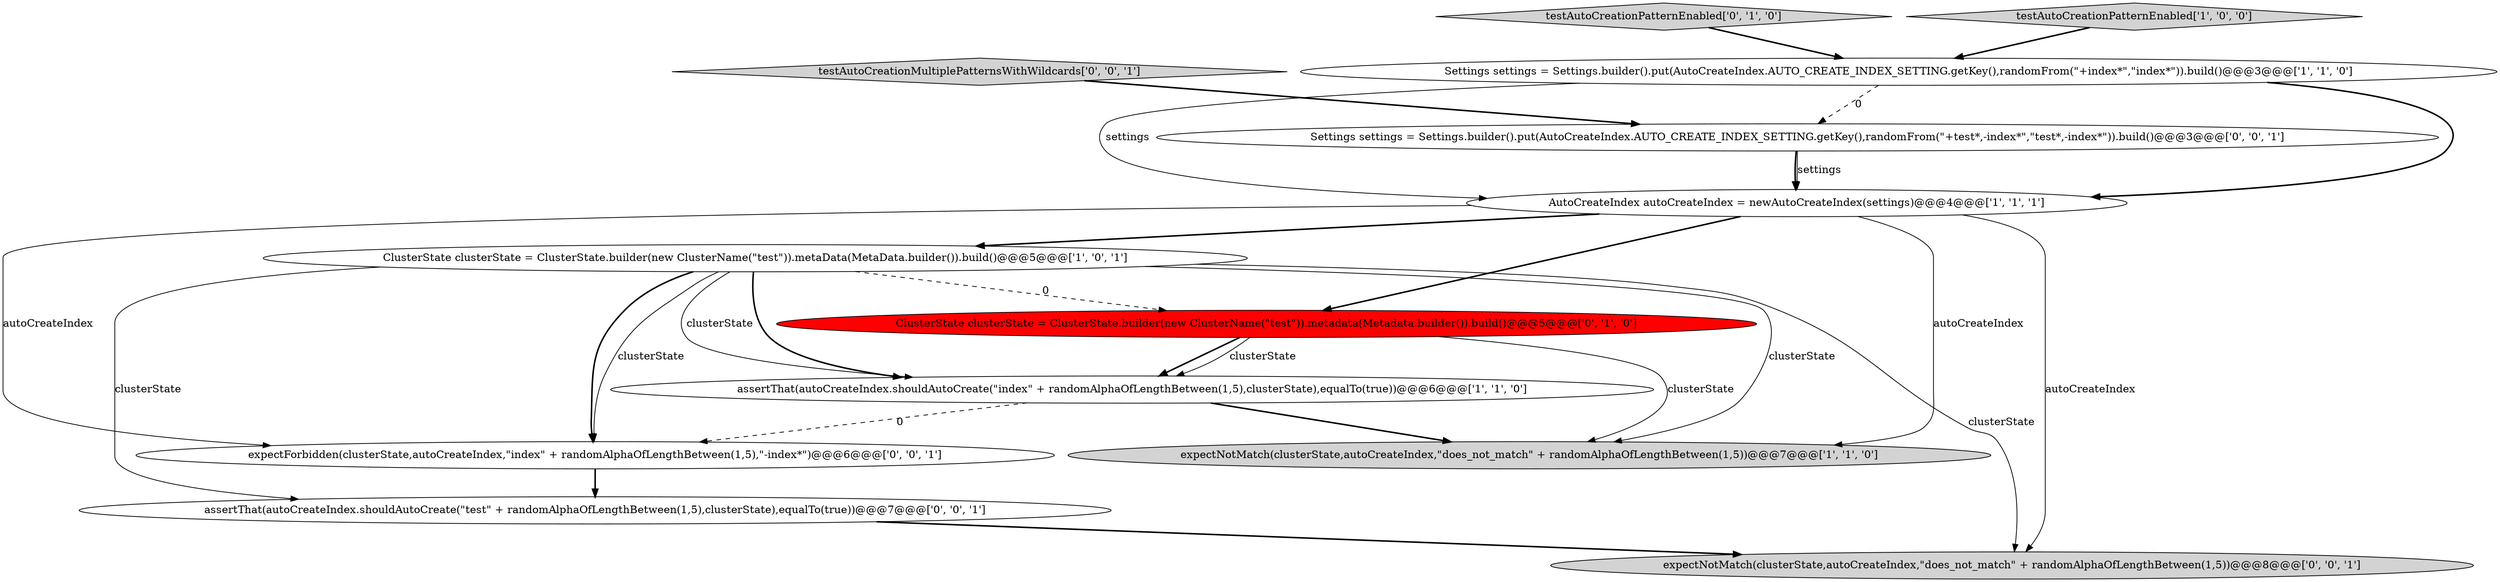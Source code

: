 digraph {
9 [style = filled, label = "testAutoCreationMultiplePatternsWithWildcards['0', '0', '1']", fillcolor = lightgray, shape = diamond image = "AAA0AAABBB3BBB"];
7 [style = filled, label = "ClusterState clusterState = ClusterState.builder(new ClusterName(\"test\")).metadata(Metadata.builder()).build()@@@5@@@['0', '1', '0']", fillcolor = red, shape = ellipse image = "AAA1AAABBB2BBB"];
1 [style = filled, label = "ClusterState clusterState = ClusterState.builder(new ClusterName(\"test\")).metaData(MetaData.builder()).build()@@@5@@@['1', '0', '1']", fillcolor = white, shape = ellipse image = "AAA0AAABBB1BBB"];
5 [style = filled, label = "AutoCreateIndex autoCreateIndex = newAutoCreateIndex(settings)@@@4@@@['1', '1', '1']", fillcolor = white, shape = ellipse image = "AAA0AAABBB1BBB"];
4 [style = filled, label = "assertThat(autoCreateIndex.shouldAutoCreate(\"index\" + randomAlphaOfLengthBetween(1,5),clusterState),equalTo(true))@@@6@@@['1', '1', '0']", fillcolor = white, shape = ellipse image = "AAA0AAABBB1BBB"];
0 [style = filled, label = "Settings settings = Settings.builder().put(AutoCreateIndex.AUTO_CREATE_INDEX_SETTING.getKey(),randomFrom(\"+index*\",\"index*\")).build()@@@3@@@['1', '1', '0']", fillcolor = white, shape = ellipse image = "AAA0AAABBB1BBB"];
11 [style = filled, label = "expectNotMatch(clusterState,autoCreateIndex,\"does_not_match\" + randomAlphaOfLengthBetween(1,5))@@@8@@@['0', '0', '1']", fillcolor = lightgray, shape = ellipse image = "AAA0AAABBB3BBB"];
6 [style = filled, label = "testAutoCreationPatternEnabled['0', '1', '0']", fillcolor = lightgray, shape = diamond image = "AAA0AAABBB2BBB"];
10 [style = filled, label = "assertThat(autoCreateIndex.shouldAutoCreate(\"test\" + randomAlphaOfLengthBetween(1,5),clusterState),equalTo(true))@@@7@@@['0', '0', '1']", fillcolor = white, shape = ellipse image = "AAA0AAABBB3BBB"];
8 [style = filled, label = "Settings settings = Settings.builder().put(AutoCreateIndex.AUTO_CREATE_INDEX_SETTING.getKey(),randomFrom(\"+test*,-index*\",\"test*,-index*\")).build()@@@3@@@['0', '0', '1']", fillcolor = white, shape = ellipse image = "AAA0AAABBB3BBB"];
12 [style = filled, label = "expectForbidden(clusterState,autoCreateIndex,\"index\" + randomAlphaOfLengthBetween(1,5),\"-index*\")@@@6@@@['0', '0', '1']", fillcolor = white, shape = ellipse image = "AAA0AAABBB3BBB"];
3 [style = filled, label = "expectNotMatch(clusterState,autoCreateIndex,\"does_not_match\" + randomAlphaOfLengthBetween(1,5))@@@7@@@['1', '1', '0']", fillcolor = lightgray, shape = ellipse image = "AAA0AAABBB1BBB"];
2 [style = filled, label = "testAutoCreationPatternEnabled['1', '0', '0']", fillcolor = lightgray, shape = diamond image = "AAA0AAABBB1BBB"];
4->3 [style = bold, label=""];
1->4 [style = bold, label=""];
1->10 [style = solid, label="clusterState"];
7->3 [style = solid, label="clusterState"];
6->0 [style = bold, label=""];
7->4 [style = bold, label=""];
1->12 [style = solid, label="clusterState"];
9->8 [style = bold, label=""];
1->4 [style = solid, label="clusterState"];
4->12 [style = dashed, label="0"];
5->1 [style = bold, label=""];
2->0 [style = bold, label=""];
12->10 [style = bold, label=""];
8->5 [style = bold, label=""];
1->3 [style = solid, label="clusterState"];
1->11 [style = solid, label="clusterState"];
5->12 [style = solid, label="autoCreateIndex"];
1->12 [style = bold, label=""];
8->5 [style = solid, label="settings"];
5->7 [style = bold, label=""];
0->8 [style = dashed, label="0"];
0->5 [style = solid, label="settings"];
1->7 [style = dashed, label="0"];
5->11 [style = solid, label="autoCreateIndex"];
5->3 [style = solid, label="autoCreateIndex"];
7->4 [style = solid, label="clusterState"];
0->5 [style = bold, label=""];
10->11 [style = bold, label=""];
}
